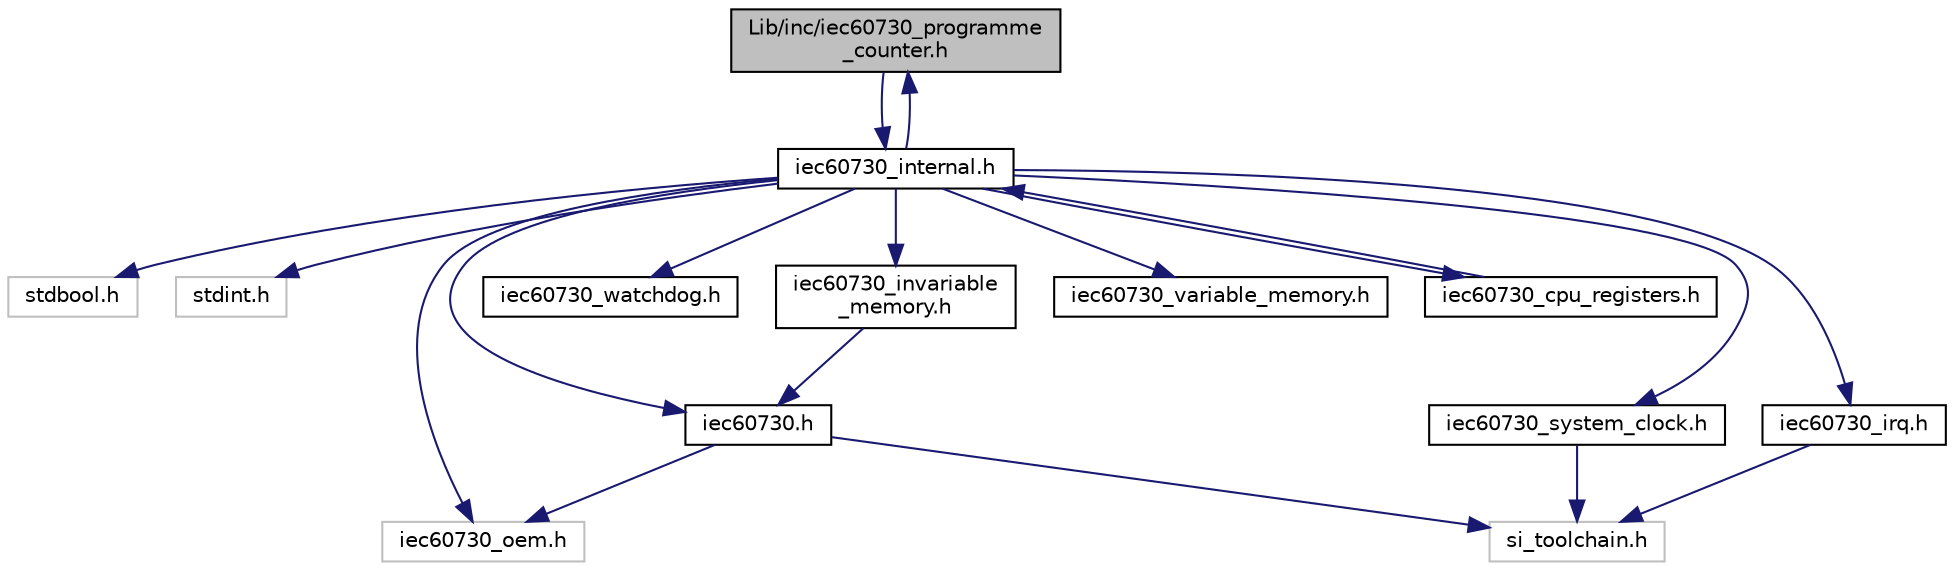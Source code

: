 digraph "Lib/inc/iec60730_programme_counter.h"
{
 // LATEX_PDF_SIZE
  edge [fontname="Helvetica",fontsize="10",labelfontname="Helvetica",labelfontsize="10"];
  node [fontname="Helvetica",fontsize="10",shape=record];
  Node1 [label="Lib/inc/iec60730_programme\l_counter.h",height=0.2,width=0.4,color="black", fillcolor="grey75", style="filled", fontcolor="black",tooltip="Program Counter check."];
  Node1 -> Node2 [color="midnightblue",fontsize="10",style="solid",fontname="Helvetica"];
  Node2 [label="iec60730_internal.h",height=0.2,width=0.4,color="black", fillcolor="white", style="filled",URL="$iec60730__internal_8h.html",tooltip="Internal definitions."];
  Node2 -> Node3 [color="midnightblue",fontsize="10",style="solid",fontname="Helvetica"];
  Node3 [label="stdbool.h",height=0.2,width=0.4,color="grey75", fillcolor="white", style="filled",tooltip=" "];
  Node2 -> Node4 [color="midnightblue",fontsize="10",style="solid",fontname="Helvetica"];
  Node4 [label="stdint.h",height=0.2,width=0.4,color="grey75", fillcolor="white", style="filled",tooltip=" "];
  Node2 -> Node5 [color="midnightblue",fontsize="10",style="solid",fontname="Helvetica"];
  Node5 [label="iec60730.h",height=0.2,width=0.4,color="black", fillcolor="white", style="filled",URL="$iec60730_8h.html",tooltip="Library definitions."];
  Node5 -> Node6 [color="midnightblue",fontsize="10",style="solid",fontname="Helvetica"];
  Node6 [label="si_toolchain.h",height=0.2,width=0.4,color="grey75", fillcolor="white", style="filled",tooltip=" "];
  Node5 -> Node7 [color="midnightblue",fontsize="10",style="solid",fontname="Helvetica"];
  Node7 [label="iec60730_oem.h",height=0.2,width=0.4,color="grey75", fillcolor="white", style="filled",tooltip=" "];
  Node2 -> Node8 [color="midnightblue",fontsize="10",style="solid",fontname="Helvetica"];
  Node8 [label="iec60730_watchdog.h",height=0.2,width=0.4,color="black", fillcolor="white", style="filled",URL="$iec60730__watchdog_8h.html",tooltip="Watchdog check."];
  Node2 -> Node9 [color="midnightblue",fontsize="10",style="solid",fontname="Helvetica"];
  Node9 [label="iec60730_invariable\l_memory.h",height=0.2,width=0.4,color="black", fillcolor="white", style="filled",URL="$iec60730__invariable__memory_8h.html",tooltip="Invariable memory check."];
  Node9 -> Node5 [color="midnightblue",fontsize="10",style="solid",fontname="Helvetica"];
  Node2 -> Node10 [color="midnightblue",fontsize="10",style="solid",fontname="Helvetica"];
  Node10 [label="iec60730_variable_memory.h",height=0.2,width=0.4,color="black", fillcolor="white", style="filled",URL="$iec60730__variable__memory_8h.html",tooltip="Variable memory check."];
  Node2 -> Node11 [color="midnightblue",fontsize="10",style="solid",fontname="Helvetica"];
  Node11 [label="iec60730_cpu_registers.h",height=0.2,width=0.4,color="black", fillcolor="white", style="filled",URL="$iec60730__cpu__registers_8h.html",tooltip="CPU Registers check."];
  Node11 -> Node2 [color="midnightblue",fontsize="10",style="solid",fontname="Helvetica"];
  Node2 -> Node12 [color="midnightblue",fontsize="10",style="solid",fontname="Helvetica"];
  Node12 [label="iec60730_system_clock.h",height=0.2,width=0.4,color="black", fillcolor="white", style="filled",URL="$iec60730__system__clock_8h.html",tooltip="Clock check."];
  Node12 -> Node6 [color="midnightblue",fontsize="10",style="solid",fontname="Helvetica"];
  Node2 -> Node1 [color="midnightblue",fontsize="10",style="solid",fontname="Helvetica"];
  Node2 -> Node13 [color="midnightblue",fontsize="10",style="solid",fontname="Helvetica"];
  Node13 [label="iec60730_irq.h",height=0.2,width=0.4,color="black", fillcolor="white", style="filled",URL="$iec60730__irq_8h.html",tooltip="Interrupt check."];
  Node13 -> Node6 [color="midnightblue",fontsize="10",style="solid",fontname="Helvetica"];
  Node2 -> Node7 [color="midnightblue",fontsize="10",style="solid",fontname="Helvetica"];
}

